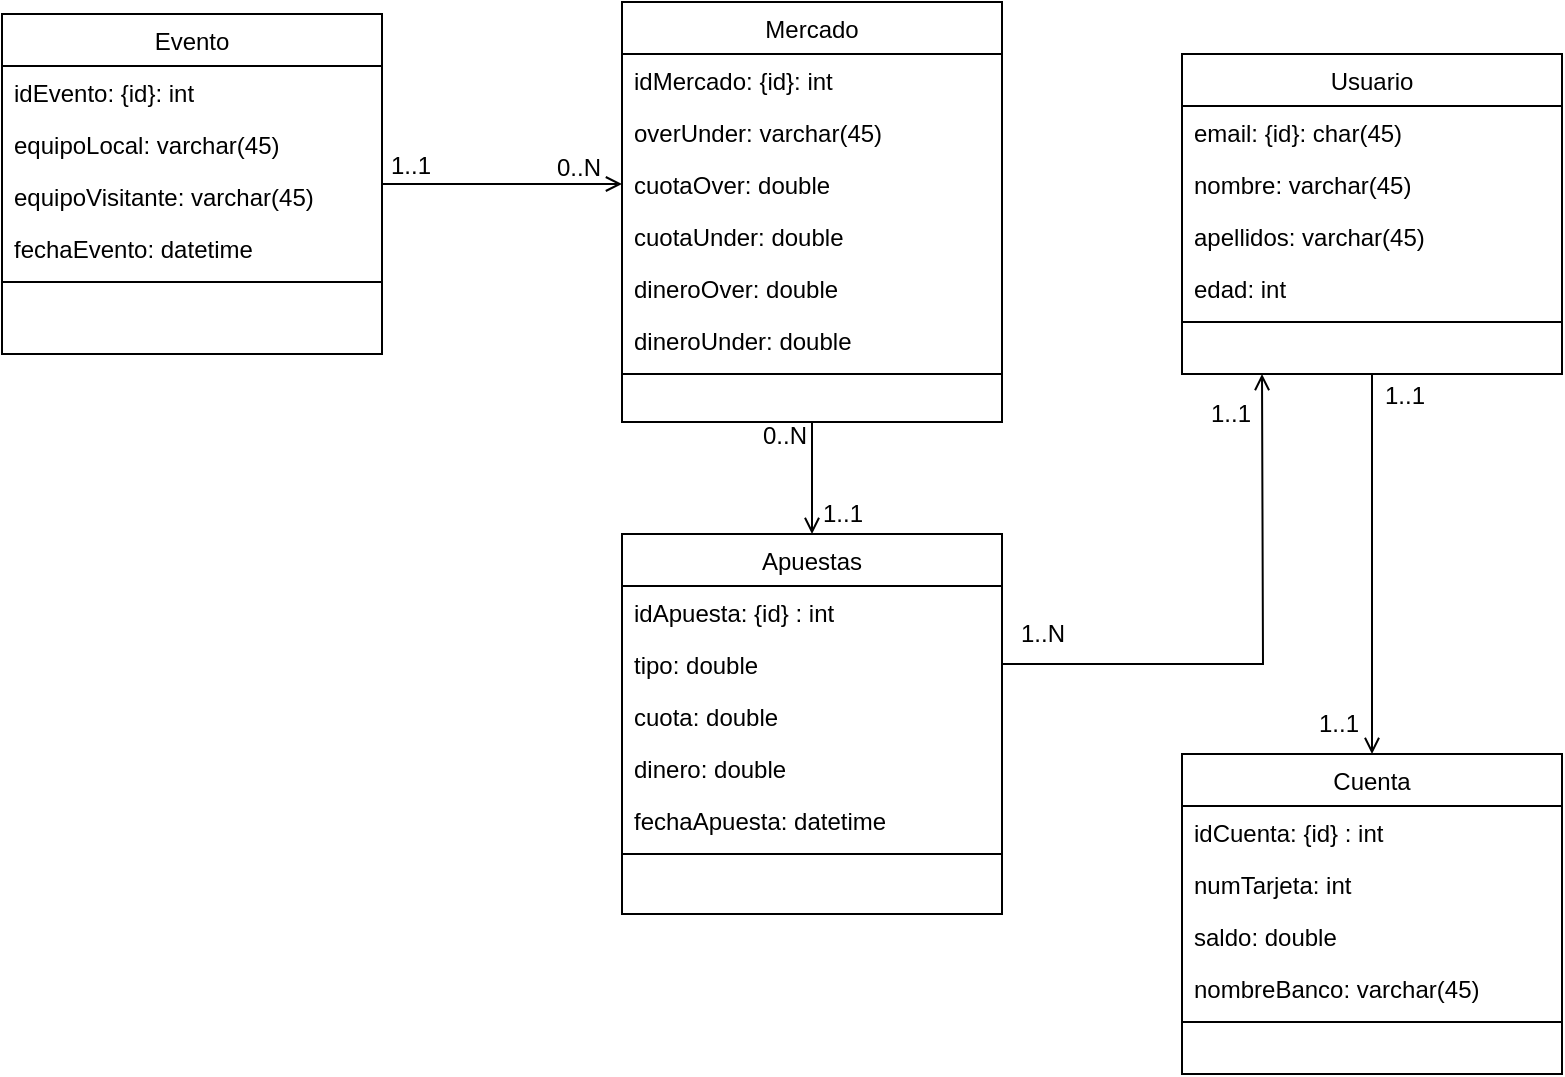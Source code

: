 <mxfile version="13.7.3" type="device"><diagram id="C5RBs43oDa-KdzZeNtuy" name="Page-1"><mxGraphModel dx="595" dy="762" grid="1" gridSize="10" guides="1" tooltips="1" connect="1" arrows="1" fold="1" page="1" pageScale="1" pageWidth="827" pageHeight="1169" math="0" shadow="0"><root><mxCell id="WIyWlLk6GJQsqaUBKTNV-0"/><mxCell id="WIyWlLk6GJQsqaUBKTNV-1" parent="WIyWlLk6GJQsqaUBKTNV-0"/><mxCell id="KZOWyYg-GYzX0yAqvK-d-34" value="Apuestas" style="swimlane;fontStyle=0;align=center;verticalAlign=top;childLayout=stackLayout;horizontal=1;startSize=26;horizontalStack=0;resizeParent=1;resizeLast=0;collapsible=1;marginBottom=0;rounded=0;shadow=0;strokeWidth=1;" parent="WIyWlLk6GJQsqaUBKTNV-1" vertex="1"><mxGeometry x="1160" y="360" width="190" height="190" as="geometry"><mxRectangle x="230" y="140" width="160" height="26" as="alternateBounds"/></mxGeometry></mxCell><mxCell id="KZOWyYg-GYzX0yAqvK-d-35" value="idApuesta: {id} : int" style="text;align=left;verticalAlign=top;spacingLeft=4;spacingRight=4;overflow=hidden;rotatable=0;points=[[0,0.5],[1,0.5]];portConstraint=eastwest;" parent="KZOWyYg-GYzX0yAqvK-d-34" vertex="1"><mxGeometry y="26" width="190" height="26" as="geometry"/></mxCell><mxCell id="KZOWyYg-GYzX0yAqvK-d-36" value="tipo: double" style="text;align=left;verticalAlign=top;spacingLeft=4;spacingRight=4;overflow=hidden;rotatable=0;points=[[0,0.5],[1,0.5]];portConstraint=eastwest;rounded=0;shadow=0;html=0;" parent="KZOWyYg-GYzX0yAqvK-d-34" vertex="1"><mxGeometry y="52" width="190" height="26" as="geometry"/></mxCell><mxCell id="KZOWyYg-GYzX0yAqvK-d-37" value="cuota: double" style="text;align=left;verticalAlign=top;spacingLeft=4;spacingRight=4;overflow=hidden;rotatable=0;points=[[0,0.5],[1,0.5]];portConstraint=eastwest;rounded=0;shadow=0;html=0;" parent="KZOWyYg-GYzX0yAqvK-d-34" vertex="1"><mxGeometry y="78" width="190" height="26" as="geometry"/></mxCell><mxCell id="KZOWyYg-GYzX0yAqvK-d-39" value="dinero: double" style="text;align=left;verticalAlign=top;spacingLeft=4;spacingRight=4;overflow=hidden;rotatable=0;points=[[0,0.5],[1,0.5]];portConstraint=eastwest;rounded=0;shadow=0;html=0;" parent="KZOWyYg-GYzX0yAqvK-d-34" vertex="1"><mxGeometry y="104" width="190" height="26" as="geometry"/></mxCell><mxCell id="KZOWyYg-GYzX0yAqvK-d-40" value="fechaApuesta: datetime" style="text;align=left;verticalAlign=top;spacingLeft=4;spacingRight=4;overflow=hidden;rotatable=0;points=[[0,0.5],[1,0.5]];portConstraint=eastwest;rounded=0;shadow=0;html=0;" parent="KZOWyYg-GYzX0yAqvK-d-34" vertex="1"><mxGeometry y="130" width="190" height="26" as="geometry"/></mxCell><mxCell id="KZOWyYg-GYzX0yAqvK-d-38" value="" style="line;html=1;strokeWidth=1;align=left;verticalAlign=middle;spacingTop=-1;spacingLeft=3;spacingRight=3;rotatable=0;labelPosition=right;points=[];portConstraint=eastwest;" parent="KZOWyYg-GYzX0yAqvK-d-34" vertex="1"><mxGeometry y="156" width="190" height="8" as="geometry"/></mxCell><mxCell id="KZOWyYg-GYzX0yAqvK-d-41" style="edgeStyle=orthogonalEdgeStyle;rounded=0;orthogonalLoop=1;jettySize=auto;html=1;entryX=0;entryY=0.5;entryDx=0;entryDy=0;endArrow=open;endFill=0;" parent="WIyWlLk6GJQsqaUBKTNV-1" source="KZOWyYg-GYzX0yAqvK-d-0" target="KZOWyYg-GYzX0yAqvK-d-14" edge="1"><mxGeometry relative="1" as="geometry"/></mxCell><mxCell id="KZOWyYg-GYzX0yAqvK-d-42" value="1..1" style="text;html=1;align=center;verticalAlign=middle;resizable=0;points=[];autosize=1;" parent="WIyWlLk6GJQsqaUBKTNV-1" vertex="1"><mxGeometry x="1034" y="166" width="40" height="20" as="geometry"/></mxCell><mxCell id="KZOWyYg-GYzX0yAqvK-d-45" value="0..N" style="text;html=1;align=center;verticalAlign=middle;resizable=0;points=[];autosize=1;" parent="WIyWlLk6GJQsqaUBKTNV-1" vertex="1"><mxGeometry x="1118" y="167" width="40" height="20" as="geometry"/></mxCell><mxCell id="KZOWyYg-GYzX0yAqvK-d-49" style="edgeStyle=orthogonalEdgeStyle;rounded=0;orthogonalLoop=1;jettySize=auto;html=1;exitX=0.5;exitY=1;exitDx=0;exitDy=0;entryX=0.5;entryY=0;entryDx=0;entryDy=0;endArrow=open;endFill=0;" parent="WIyWlLk6GJQsqaUBKTNV-1" source="KZOWyYg-GYzX0yAqvK-d-20" target="KZOWyYg-GYzX0yAqvK-d-28" edge="1"><mxGeometry relative="1" as="geometry"/></mxCell><mxCell id="KZOWyYg-GYzX0yAqvK-d-20" value="Usuario" style="swimlane;fontStyle=0;align=center;verticalAlign=top;childLayout=stackLayout;horizontal=1;startSize=26;horizontalStack=0;resizeParent=1;resizeLast=0;collapsible=1;marginBottom=0;rounded=0;shadow=0;strokeWidth=1;" parent="WIyWlLk6GJQsqaUBKTNV-1" vertex="1"><mxGeometry x="1440" y="120" width="190" height="160" as="geometry"><mxRectangle x="230" y="140" width="160" height="26" as="alternateBounds"/></mxGeometry></mxCell><mxCell id="KZOWyYg-GYzX0yAqvK-d-21" value="email: {id}: char(45)" style="text;align=left;verticalAlign=top;spacingLeft=4;spacingRight=4;overflow=hidden;rotatable=0;points=[[0,0.5],[1,0.5]];portConstraint=eastwest;" parent="KZOWyYg-GYzX0yAqvK-d-20" vertex="1"><mxGeometry y="26" width="190" height="26" as="geometry"/></mxCell><mxCell id="KZOWyYg-GYzX0yAqvK-d-22" value="nombre: varchar(45)" style="text;align=left;verticalAlign=top;spacingLeft=4;spacingRight=4;overflow=hidden;rotatable=0;points=[[0,0.5],[1,0.5]];portConstraint=eastwest;rounded=0;shadow=0;html=0;" parent="KZOWyYg-GYzX0yAqvK-d-20" vertex="1"><mxGeometry y="52" width="190" height="26" as="geometry"/></mxCell><mxCell id="KZOWyYg-GYzX0yAqvK-d-23" value="apellidos: varchar(45)" style="text;align=left;verticalAlign=top;spacingLeft=4;spacingRight=4;overflow=hidden;rotatable=0;points=[[0,0.5],[1,0.5]];portConstraint=eastwest;rounded=0;shadow=0;html=0;" parent="KZOWyYg-GYzX0yAqvK-d-20" vertex="1"><mxGeometry y="78" width="190" height="26" as="geometry"/></mxCell><mxCell id="KZOWyYg-GYzX0yAqvK-d-24" value="edad: int" style="text;align=left;verticalAlign=top;spacingLeft=4;spacingRight=4;overflow=hidden;rotatable=0;points=[[0,0.5],[1,0.5]];portConstraint=eastwest;rounded=0;shadow=0;html=0;" parent="KZOWyYg-GYzX0yAqvK-d-20" vertex="1"><mxGeometry y="104" width="190" height="26" as="geometry"/></mxCell><mxCell id="KZOWyYg-GYzX0yAqvK-d-26" value="" style="line;html=1;strokeWidth=1;align=left;verticalAlign=middle;spacingTop=-1;spacingLeft=3;spacingRight=3;rotatable=0;labelPosition=right;points=[];portConstraint=eastwest;" parent="KZOWyYg-GYzX0yAqvK-d-20" vertex="1"><mxGeometry y="130" width="190" height="8" as="geometry"/></mxCell><mxCell id="KZOWyYg-GYzX0yAqvK-d-50" value="1..1" style="text;html=1;align=center;verticalAlign=middle;resizable=0;points=[];autosize=1;" parent="WIyWlLk6GJQsqaUBKTNV-1" vertex="1"><mxGeometry x="1531" y="281" width="40" height="20" as="geometry"/></mxCell><mxCell id="KZOWyYg-GYzX0yAqvK-d-51" value="1..1" style="text;html=1;align=center;verticalAlign=middle;resizable=0;points=[];autosize=1;" parent="WIyWlLk6GJQsqaUBKTNV-1" vertex="1"><mxGeometry x="1498" y="445" width="40" height="20" as="geometry"/></mxCell><mxCell id="KZOWyYg-GYzX0yAqvK-d-0" value="Evento" style="swimlane;fontStyle=0;align=center;verticalAlign=top;childLayout=stackLayout;horizontal=1;startSize=26;horizontalStack=0;resizeParent=1;resizeLast=0;collapsible=1;marginBottom=0;rounded=0;shadow=0;strokeWidth=1;" parent="WIyWlLk6GJQsqaUBKTNV-1" vertex="1"><mxGeometry x="850" y="100" width="190" height="170" as="geometry"><mxRectangle x="230" y="140" width="160" height="26" as="alternateBounds"/></mxGeometry></mxCell><mxCell id="KZOWyYg-GYzX0yAqvK-d-53" value="idEvento: {id}: int" style="text;align=left;verticalAlign=top;spacingLeft=4;spacingRight=4;overflow=hidden;rotatable=0;points=[[0,0.5],[1,0.5]];portConstraint=eastwest;" parent="KZOWyYg-GYzX0yAqvK-d-0" vertex="1"><mxGeometry y="26" width="190" height="26" as="geometry"/></mxCell><mxCell id="KZOWyYg-GYzX0yAqvK-d-1" value="equipoLocal: varchar(45)" style="text;align=left;verticalAlign=top;spacingLeft=4;spacingRight=4;overflow=hidden;rotatable=0;points=[[0,0.5],[1,0.5]];portConstraint=eastwest;" parent="KZOWyYg-GYzX0yAqvK-d-0" vertex="1"><mxGeometry y="52" width="190" height="26" as="geometry"/></mxCell><mxCell id="KZOWyYg-GYzX0yAqvK-d-2" value="equipoVisitante: varchar(45)" style="text;align=left;verticalAlign=top;spacingLeft=4;spacingRight=4;overflow=hidden;rotatable=0;points=[[0,0.5],[1,0.5]];portConstraint=eastwest;rounded=0;shadow=0;html=0;" parent="KZOWyYg-GYzX0yAqvK-d-0" vertex="1"><mxGeometry y="78" width="190" height="26" as="geometry"/></mxCell><mxCell id="KZOWyYg-GYzX0yAqvK-d-3" value="fechaEvento: datetime" style="text;align=left;verticalAlign=top;spacingLeft=4;spacingRight=4;overflow=hidden;rotatable=0;points=[[0,0.5],[1,0.5]];portConstraint=eastwest;rounded=0;shadow=0;html=0;" parent="KZOWyYg-GYzX0yAqvK-d-0" vertex="1"><mxGeometry y="104" width="190" height="26" as="geometry"/></mxCell><mxCell id="KZOWyYg-GYzX0yAqvK-d-4" value="" style="line;html=1;strokeWidth=1;align=left;verticalAlign=middle;spacingTop=-1;spacingLeft=3;spacingRight=3;rotatable=0;labelPosition=right;points=[];portConstraint=eastwest;" parent="KZOWyYg-GYzX0yAqvK-d-0" vertex="1"><mxGeometry y="130" width="190" height="8" as="geometry"/></mxCell><mxCell id="KZOWyYg-GYzX0yAqvK-d-55" style="edgeStyle=orthogonalEdgeStyle;curved=1;orthogonalLoop=1;jettySize=auto;html=1;exitX=0.5;exitY=1;exitDx=0;exitDy=0;entryX=0.5;entryY=0;entryDx=0;entryDy=0;endArrow=open;endFill=0;strokeColor=#000000;" parent="WIyWlLk6GJQsqaUBKTNV-1" source="KZOWyYg-GYzX0yAqvK-d-12" target="KZOWyYg-GYzX0yAqvK-d-34" edge="1"><mxGeometry relative="1" as="geometry"/></mxCell><mxCell id="KZOWyYg-GYzX0yAqvK-d-12" value="Mercado" style="swimlane;fontStyle=0;align=center;verticalAlign=top;childLayout=stackLayout;horizontal=1;startSize=26;horizontalStack=0;resizeParent=1;resizeLast=0;collapsible=1;marginBottom=0;rounded=0;shadow=0;strokeWidth=1;" parent="WIyWlLk6GJQsqaUBKTNV-1" vertex="1"><mxGeometry x="1160" y="94" width="190" height="210" as="geometry"><mxRectangle x="230" y="140" width="160" height="26" as="alternateBounds"/></mxGeometry></mxCell><mxCell id="KZOWyYg-GYzX0yAqvK-d-54" value="idMercado: {id}: int" style="text;align=left;verticalAlign=top;spacingLeft=4;spacingRight=4;overflow=hidden;rotatable=0;points=[[0,0.5],[1,0.5]];portConstraint=eastwest;" parent="KZOWyYg-GYzX0yAqvK-d-12" vertex="1"><mxGeometry y="26" width="190" height="26" as="geometry"/></mxCell><mxCell id="KZOWyYg-GYzX0yAqvK-d-13" value="overUnder: varchar(45)" style="text;align=left;verticalAlign=top;spacingLeft=4;spacingRight=4;overflow=hidden;rotatable=0;points=[[0,0.5],[1,0.5]];portConstraint=eastwest;" parent="KZOWyYg-GYzX0yAqvK-d-12" vertex="1"><mxGeometry y="52" width="190" height="26" as="geometry"/></mxCell><mxCell id="KZOWyYg-GYzX0yAqvK-d-14" value="cuotaOver: double" style="text;align=left;verticalAlign=top;spacingLeft=4;spacingRight=4;overflow=hidden;rotatable=0;points=[[0,0.5],[1,0.5]];portConstraint=eastwest;rounded=0;shadow=0;html=0;" parent="KZOWyYg-GYzX0yAqvK-d-12" vertex="1"><mxGeometry y="78" width="190" height="26" as="geometry"/></mxCell><mxCell id="KZOWyYg-GYzX0yAqvK-d-15" value="cuotaUnder: double" style="text;align=left;verticalAlign=top;spacingLeft=4;spacingRight=4;overflow=hidden;rotatable=0;points=[[0,0.5],[1,0.5]];portConstraint=eastwest;rounded=0;shadow=0;html=0;" parent="KZOWyYg-GYzX0yAqvK-d-12" vertex="1"><mxGeometry y="104" width="190" height="26" as="geometry"/></mxCell><mxCell id="KZOWyYg-GYzX0yAqvK-d-18" value="dineroOver: double" style="text;align=left;verticalAlign=top;spacingLeft=4;spacingRight=4;overflow=hidden;rotatable=0;points=[[0,0.5],[1,0.5]];portConstraint=eastwest;rounded=0;shadow=0;html=0;" parent="KZOWyYg-GYzX0yAqvK-d-12" vertex="1"><mxGeometry y="130" width="190" height="26" as="geometry"/></mxCell><mxCell id="KZOWyYg-GYzX0yAqvK-d-19" value="dineroUnder: double" style="text;align=left;verticalAlign=top;spacingLeft=4;spacingRight=4;overflow=hidden;rotatable=0;points=[[0,0.5],[1,0.5]];portConstraint=eastwest;rounded=0;shadow=0;html=0;" parent="KZOWyYg-GYzX0yAqvK-d-12" vertex="1"><mxGeometry y="156" width="190" height="26" as="geometry"/></mxCell><mxCell id="KZOWyYg-GYzX0yAqvK-d-16" value="" style="line;html=1;strokeWidth=1;align=left;verticalAlign=middle;spacingTop=-1;spacingLeft=3;spacingRight=3;rotatable=0;labelPosition=right;points=[];portConstraint=eastwest;" parent="KZOWyYg-GYzX0yAqvK-d-12" vertex="1"><mxGeometry y="182" width="190" height="8" as="geometry"/></mxCell><mxCell id="KZOWyYg-GYzX0yAqvK-d-28" value="Cuenta" style="swimlane;fontStyle=0;align=center;verticalAlign=top;childLayout=stackLayout;horizontal=1;startSize=26;horizontalStack=0;resizeParent=1;resizeLast=0;collapsible=1;marginBottom=0;rounded=0;shadow=0;strokeWidth=1;" parent="WIyWlLk6GJQsqaUBKTNV-1" vertex="1"><mxGeometry x="1440" y="470" width="190" height="160" as="geometry"><mxRectangle x="230" y="140" width="160" height="26" as="alternateBounds"/></mxGeometry></mxCell><mxCell id="KZOWyYg-GYzX0yAqvK-d-29" value="idCuenta: {id} : int" style="text;align=left;verticalAlign=top;spacingLeft=4;spacingRight=4;overflow=hidden;rotatable=0;points=[[0,0.5],[1,0.5]];portConstraint=eastwest;" parent="KZOWyYg-GYzX0yAqvK-d-28" vertex="1"><mxGeometry y="26" width="190" height="26" as="geometry"/></mxCell><mxCell id="KZOWyYg-GYzX0yAqvK-d-61" value="numTarjeta: int" style="text;align=left;verticalAlign=top;spacingLeft=4;spacingRight=4;overflow=hidden;rotatable=0;points=[[0,0.5],[1,0.5]];portConstraint=eastwest;" parent="KZOWyYg-GYzX0yAqvK-d-28" vertex="1"><mxGeometry y="52" width="190" height="26" as="geometry"/></mxCell><mxCell id="KZOWyYg-GYzX0yAqvK-d-30" value="saldo: double" style="text;align=left;verticalAlign=top;spacingLeft=4;spacingRight=4;overflow=hidden;rotatable=0;points=[[0,0.5],[1,0.5]];portConstraint=eastwest;rounded=0;shadow=0;html=0;" parent="KZOWyYg-GYzX0yAqvK-d-28" vertex="1"><mxGeometry y="78" width="190" height="26" as="geometry"/></mxCell><mxCell id="KZOWyYg-GYzX0yAqvK-d-31" value="nombreBanco: varchar(45)" style="text;align=left;verticalAlign=top;spacingLeft=4;spacingRight=4;overflow=hidden;rotatable=0;points=[[0,0.5],[1,0.5]];portConstraint=eastwest;rounded=0;shadow=0;html=0;" parent="KZOWyYg-GYzX0yAqvK-d-28" vertex="1"><mxGeometry y="104" width="190" height="26" as="geometry"/></mxCell><mxCell id="KZOWyYg-GYzX0yAqvK-d-33" value="" style="line;html=1;strokeWidth=1;align=left;verticalAlign=middle;spacingTop=-1;spacingLeft=3;spacingRight=3;rotatable=0;labelPosition=right;points=[];portConstraint=eastwest;" parent="KZOWyYg-GYzX0yAqvK-d-28" vertex="1"><mxGeometry y="130" width="190" height="8" as="geometry"/></mxCell><mxCell id="KZOWyYg-GYzX0yAqvK-d-56" style="edgeStyle=orthogonalEdgeStyle;orthogonalLoop=1;jettySize=auto;html=1;exitX=1;exitY=0.5;exitDx=0;exitDy=0;endArrow=open;endFill=0;strokeColor=#000000;rounded=0;" parent="WIyWlLk6GJQsqaUBKTNV-1" source="KZOWyYg-GYzX0yAqvK-d-36" edge="1"><mxGeometry relative="1" as="geometry"><mxPoint x="1480" y="280" as="targetPoint"/></mxGeometry></mxCell><mxCell id="KZOWyYg-GYzX0yAqvK-d-57" value="1..1" style="text;html=1;align=center;verticalAlign=middle;resizable=0;points=[];autosize=1;" parent="WIyWlLk6GJQsqaUBKTNV-1" vertex="1"><mxGeometry x="1250" y="340" width="40" height="20" as="geometry"/></mxCell><mxCell id="KZOWyYg-GYzX0yAqvK-d-58" value="0..N" style="text;html=1;align=center;verticalAlign=middle;resizable=0;points=[];autosize=1;" parent="WIyWlLk6GJQsqaUBKTNV-1" vertex="1"><mxGeometry x="1221" y="301" width="40" height="20" as="geometry"/></mxCell><mxCell id="KZOWyYg-GYzX0yAqvK-d-59" value="1..N" style="text;html=1;align=center;verticalAlign=middle;resizable=0;points=[];autosize=1;" parent="WIyWlLk6GJQsqaUBKTNV-1" vertex="1"><mxGeometry x="1350" y="400" width="40" height="20" as="geometry"/></mxCell><mxCell id="KZOWyYg-GYzX0yAqvK-d-60" value="1..1" style="text;html=1;align=center;verticalAlign=middle;resizable=0;points=[];autosize=1;" parent="WIyWlLk6GJQsqaUBKTNV-1" vertex="1"><mxGeometry x="1444" y="290" width="40" height="20" as="geometry"/></mxCell></root></mxGraphModel></diagram></mxfile>